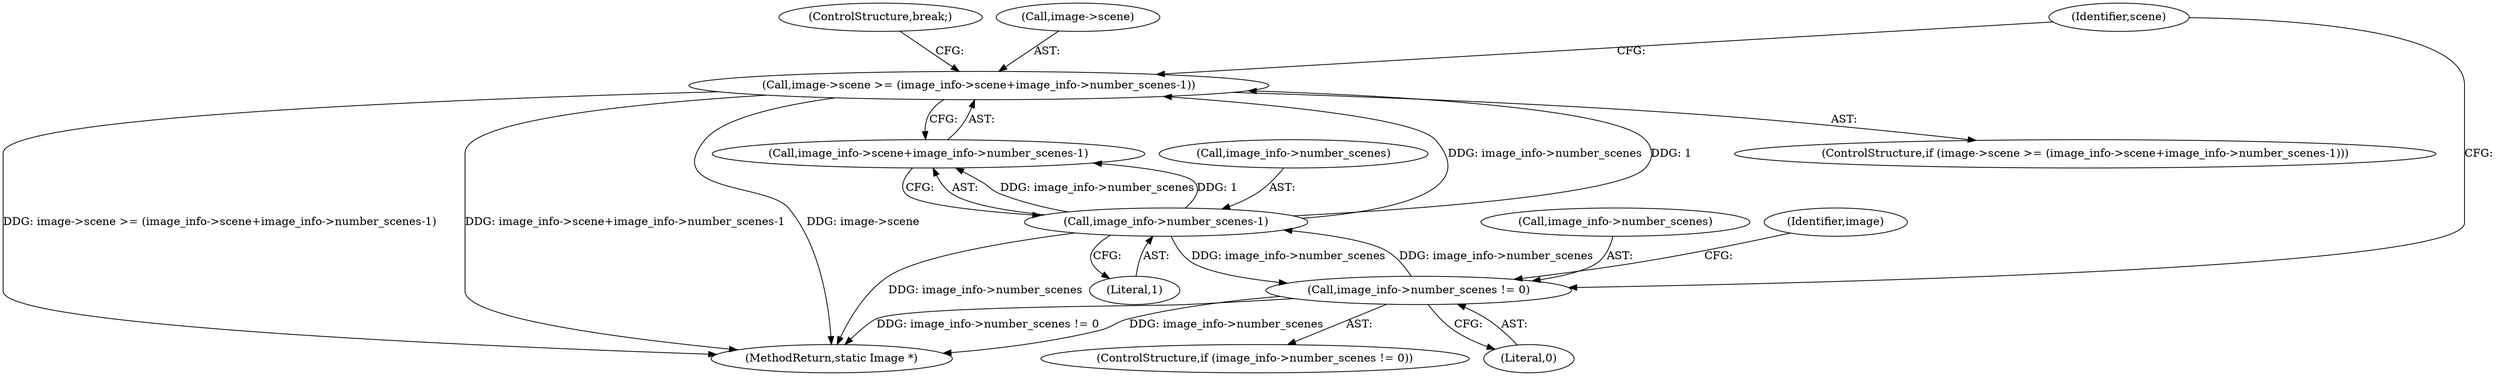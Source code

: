 digraph "0_ImageMagick_f6e9d0d9955e85bdd7540b251cd50d598dacc5e6_8@pointer" {
"1004412" [label="(Call,image->scene >= (image_info->scene+image_info->number_scenes-1))"];
"1004420" [label="(Call,image_info->number_scenes-1)"];
"1004406" [label="(Call,image_info->number_scenes != 0)"];
"1004412" [label="(Call,image->scene >= (image_info->scene+image_info->number_scenes-1))"];
"1004407" [label="(Call,image_info->number_scenes)"];
"1004421" [label="(Call,image_info->number_scenes)"];
"1004414" [label="(Identifier,image)"];
"1004411" [label="(ControlStructure,if (image->scene >= (image_info->scene+image_info->number_scenes-1)))"];
"1004563" [label="(MethodReturn,static Image *)"];
"1004424" [label="(Literal,1)"];
"1004410" [label="(Literal,0)"];
"1004425" [label="(ControlStructure,break;)"];
"1004406" [label="(Call,image_info->number_scenes != 0)"];
"1004405" [label="(ControlStructure,if (image_info->number_scenes != 0))"];
"1004416" [label="(Call,image_info->scene+image_info->number_scenes-1)"];
"1004420" [label="(Call,image_info->number_scenes-1)"];
"1004428" [label="(Identifier,scene)"];
"1004413" [label="(Call,image->scene)"];
"1004412" -> "1004411"  [label="AST: "];
"1004412" -> "1004416"  [label="CFG: "];
"1004413" -> "1004412"  [label="AST: "];
"1004416" -> "1004412"  [label="AST: "];
"1004425" -> "1004412"  [label="CFG: "];
"1004428" -> "1004412"  [label="CFG: "];
"1004412" -> "1004563"  [label="DDG: image->scene >= (image_info->scene+image_info->number_scenes-1)"];
"1004412" -> "1004563"  [label="DDG: image_info->scene+image_info->number_scenes-1"];
"1004412" -> "1004563"  [label="DDG: image->scene"];
"1004420" -> "1004412"  [label="DDG: image_info->number_scenes"];
"1004420" -> "1004412"  [label="DDG: 1"];
"1004420" -> "1004416"  [label="AST: "];
"1004420" -> "1004424"  [label="CFG: "];
"1004421" -> "1004420"  [label="AST: "];
"1004424" -> "1004420"  [label="AST: "];
"1004416" -> "1004420"  [label="CFG: "];
"1004420" -> "1004563"  [label="DDG: image_info->number_scenes"];
"1004420" -> "1004406"  [label="DDG: image_info->number_scenes"];
"1004420" -> "1004416"  [label="DDG: image_info->number_scenes"];
"1004420" -> "1004416"  [label="DDG: 1"];
"1004406" -> "1004420"  [label="DDG: image_info->number_scenes"];
"1004406" -> "1004405"  [label="AST: "];
"1004406" -> "1004410"  [label="CFG: "];
"1004407" -> "1004406"  [label="AST: "];
"1004410" -> "1004406"  [label="AST: "];
"1004414" -> "1004406"  [label="CFG: "];
"1004428" -> "1004406"  [label="CFG: "];
"1004406" -> "1004563"  [label="DDG: image_info->number_scenes != 0"];
"1004406" -> "1004563"  [label="DDG: image_info->number_scenes"];
}

